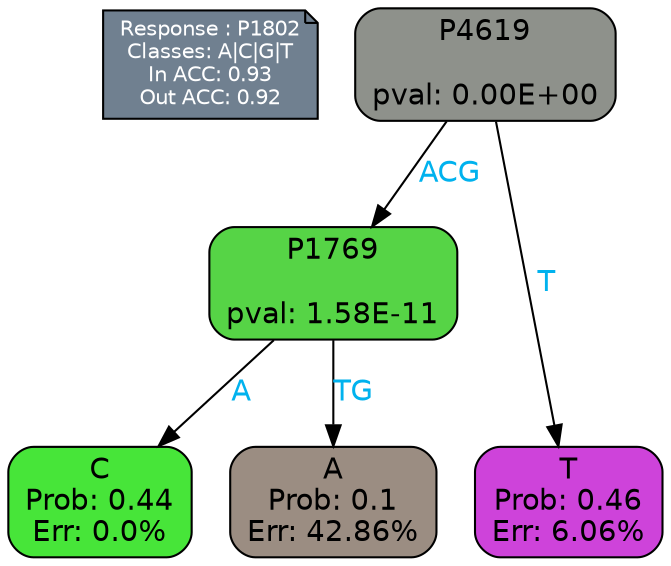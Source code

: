 digraph Tree {
node [shape=box, style="filled, rounded", color="black", fontname=helvetica] ;
graph [ranksep=equally, splines=polylines, bgcolor=transparent, dpi=600] ;
edge [fontname=helvetica] ;
LEGEND [label="Response : P1802
Classes: A|C|G|T
In ACC: 0.93
Out ACC: 0.92
",shape=note,align=left,style=filled,fillcolor="slategray",fontcolor="white",fontsize=10];1 [label="P4619

pval: 0.00E+00", fillcolor="#8e918b"] ;
2 [label="P1769

pval: 1.58E-11", fillcolor="#56d446"] ;
3 [label="C
Prob: 0.44
Err: 0.0%", fillcolor="#47e539"] ;
4 [label="A
Prob: 0.1
Err: 42.86%", fillcolor="#9b8d82"] ;
5 [label="T
Prob: 0.46
Err: 6.06%", fillcolor="#ce43da"] ;
1 -> 2 [label="ACG",fontcolor=deepskyblue2] ;
1 -> 5 [label="T",fontcolor=deepskyblue2] ;
2 -> 3 [label="A",fontcolor=deepskyblue2] ;
2 -> 4 [label="TG",fontcolor=deepskyblue2] ;
{rank = same; 3;4;5;}{rank = same; LEGEND;1;}}